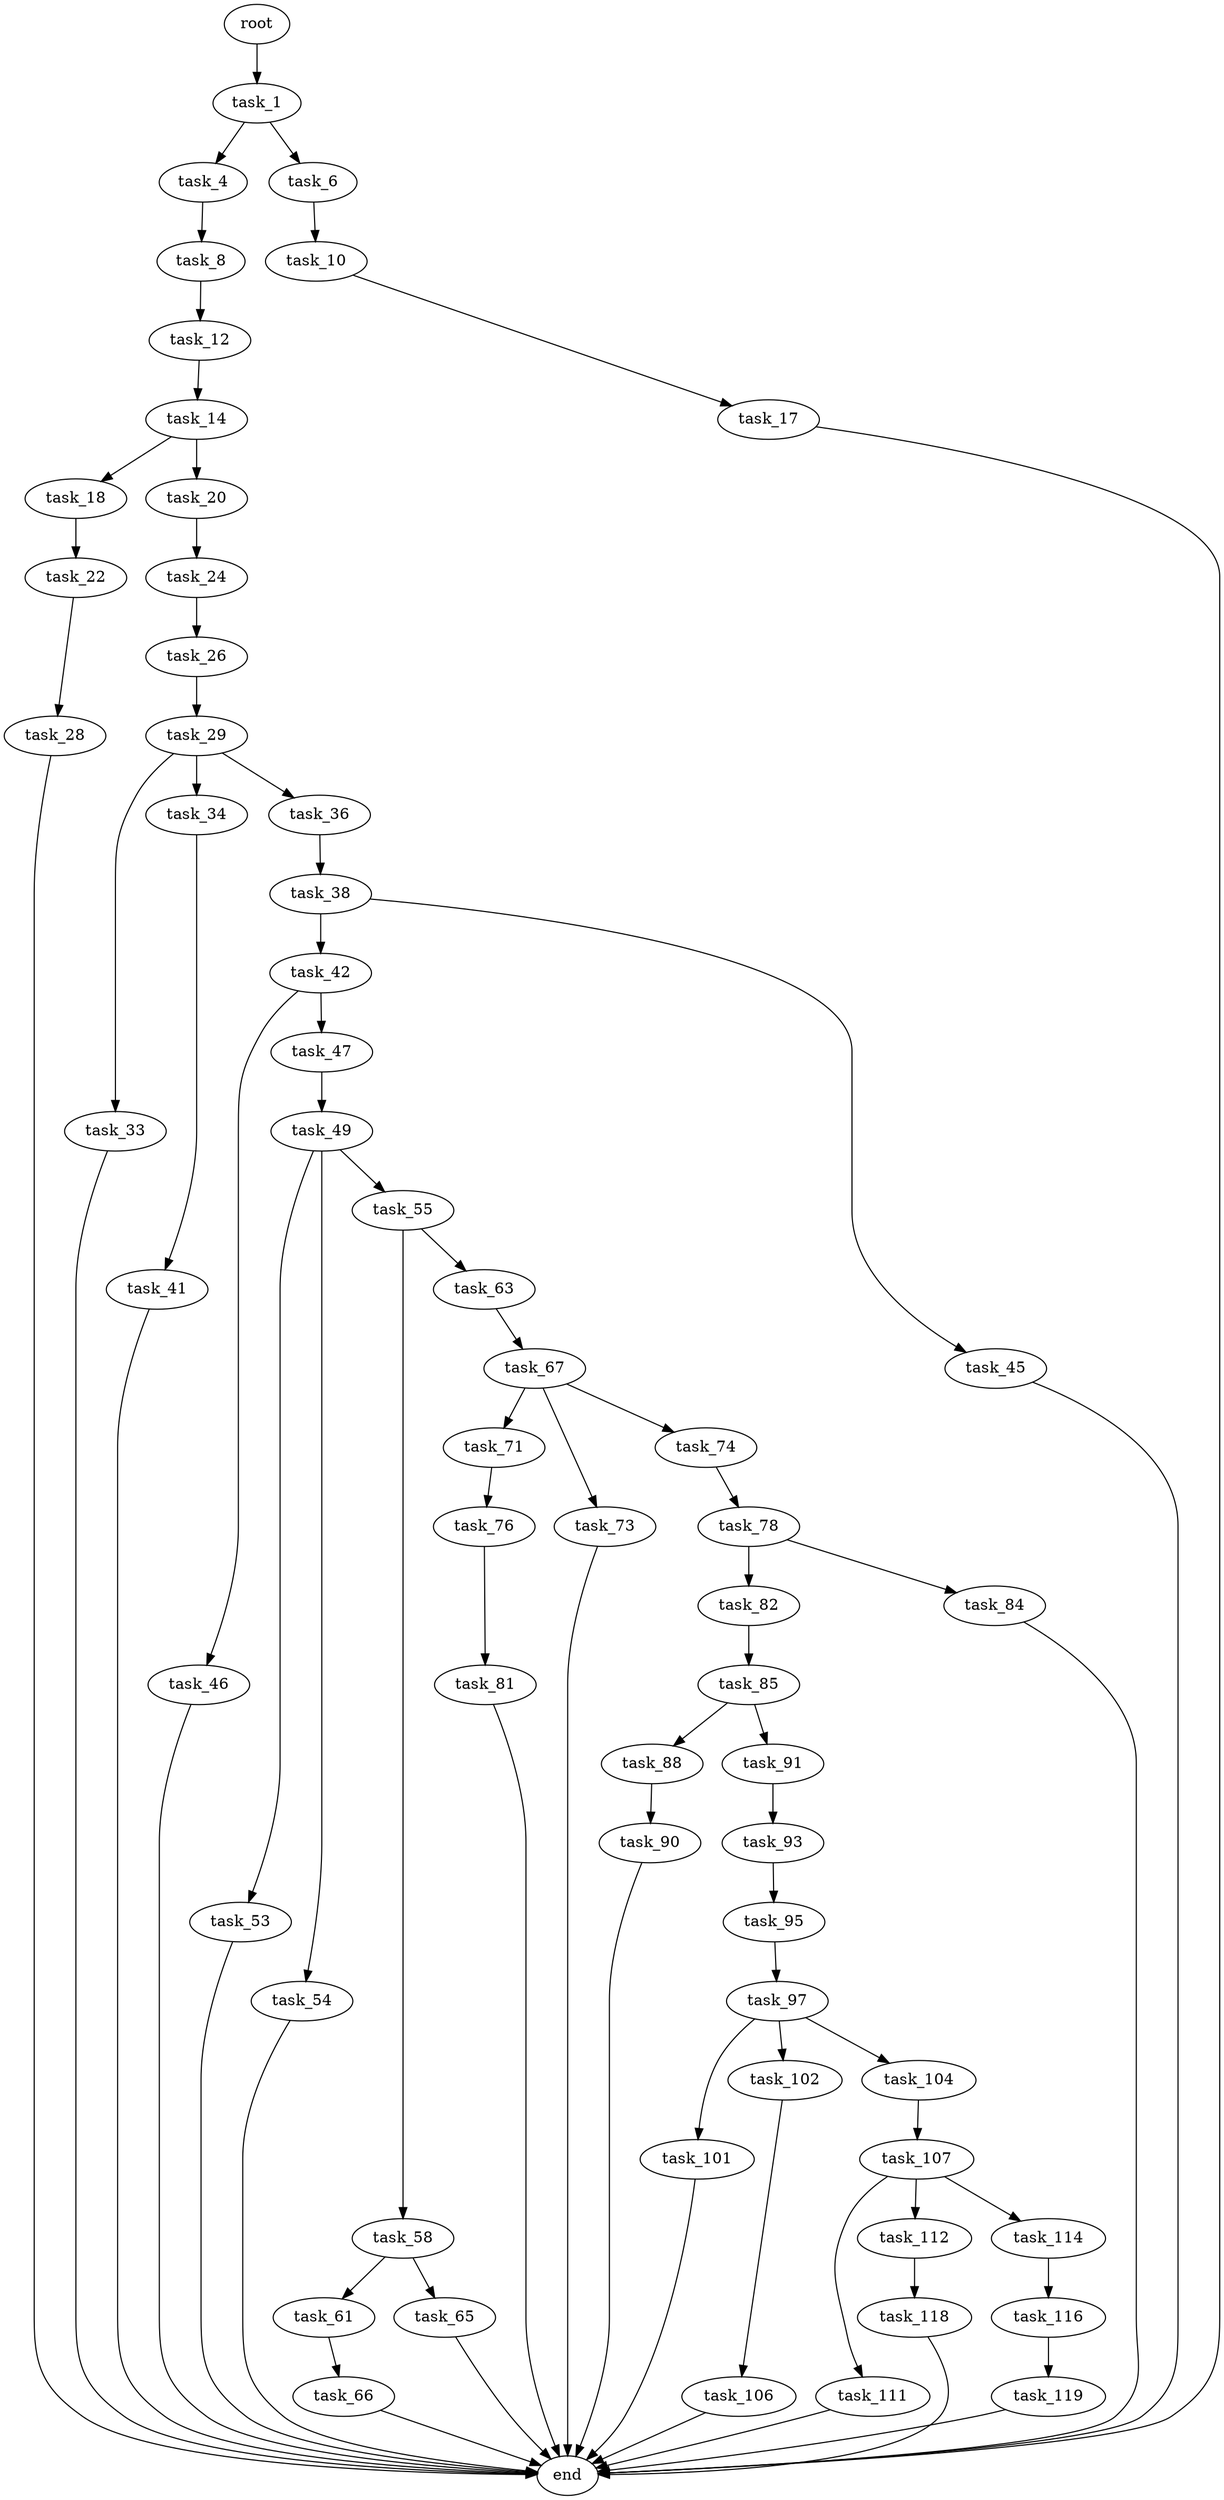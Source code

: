 digraph G {
  root [size="0.000000"];
  task_1 [size="1858593624.000000"];
  task_4 [size="28991029248.000000"];
  task_6 [size="103025413788.000000"];
  task_8 [size="998094174.000000"];
  task_10 [size="2279301236.000000"];
  task_12 [size="782757789696.000000"];
  task_17 [size="68719476736.000000"];
  task_14 [size="153721863312.000000"];
  task_18 [size="679826253691.000000"];
  task_20 [size="782757789696.000000"];
  end [size="0.000000"];
  task_22 [size="8589934592.000000"];
  task_24 [size="194335230036.000000"];
  task_28 [size="794354015.000000"];
  task_26 [size="1071090191.000000"];
  task_29 [size="8589934592.000000"];
  task_33 [size="78777865873.000000"];
  task_34 [size="996146593830.000000"];
  task_36 [size="123927204552.000000"];
  task_41 [size="391934006568.000000"];
  task_38 [size="12989828313.000000"];
  task_42 [size="134217728000.000000"];
  task_45 [size="11761803262.000000"];
  task_46 [size="85740852196.000000"];
  task_47 [size="16114071044.000000"];
  task_49 [size="47150701944.000000"];
  task_53 [size="308007091068.000000"];
  task_54 [size="971645372571.000000"];
  task_55 [size="5545602368.000000"];
  task_58 [size="626592141746.000000"];
  task_63 [size="16421492661.000000"];
  task_61 [size="549755813888.000000"];
  task_65 [size="16834855734.000000"];
  task_66 [size="68719476736.000000"];
  task_67 [size="1073741824000.000000"];
  task_71 [size="219190217033.000000"];
  task_73 [size="77437870128.000000"];
  task_74 [size="134217728000.000000"];
  task_76 [size="611957044414.000000"];
  task_78 [size="11049405101.000000"];
  task_81 [size="134217728000.000000"];
  task_82 [size="945279194107.000000"];
  task_84 [size="210008709715.000000"];
  task_85 [size="914653802.000000"];
  task_88 [size="8589934592.000000"];
  task_91 [size="134217728000.000000"];
  task_90 [size="378458019622.000000"];
  task_93 [size="8589934592.000000"];
  task_95 [size="6560671062.000000"];
  task_97 [size="71389761138.000000"];
  task_101 [size="549755813888.000000"];
  task_102 [size="21415061572.000000"];
  task_104 [size="103135778748.000000"];
  task_106 [size="2950500634.000000"];
  task_107 [size="2445297599.000000"];
  task_111 [size="549755813888.000000"];
  task_112 [size="749717507860.000000"];
  task_114 [size="679313354.000000"];
  task_118 [size="315131212290.000000"];
  task_116 [size="447124112072.000000"];
  task_119 [size="549755813888.000000"];

  root -> task_1 [size="1.000000"];
  task_1 -> task_4 [size="33554432.000000"];
  task_1 -> task_6 [size="33554432.000000"];
  task_4 -> task_8 [size="75497472.000000"];
  task_6 -> task_10 [size="134217728.000000"];
  task_8 -> task_12 [size="75497472.000000"];
  task_10 -> task_17 [size="75497472.000000"];
  task_12 -> task_14 [size="679477248.000000"];
  task_17 -> end [size="1.000000"];
  task_14 -> task_18 [size="134217728.000000"];
  task_14 -> task_20 [size="134217728.000000"];
  task_18 -> task_22 [size="838860800.000000"];
  task_20 -> task_24 [size="679477248.000000"];
  task_22 -> task_28 [size="33554432.000000"];
  task_24 -> task_26 [size="134217728.000000"];
  task_28 -> end [size="1.000000"];
  task_26 -> task_29 [size="33554432.000000"];
  task_29 -> task_33 [size="33554432.000000"];
  task_29 -> task_34 [size="33554432.000000"];
  task_29 -> task_36 [size="33554432.000000"];
  task_33 -> end [size="1.000000"];
  task_34 -> task_41 [size="679477248.000000"];
  task_36 -> task_38 [size="411041792.000000"];
  task_41 -> end [size="1.000000"];
  task_38 -> task_42 [size="411041792.000000"];
  task_38 -> task_45 [size="411041792.000000"];
  task_42 -> task_46 [size="209715200.000000"];
  task_42 -> task_47 [size="209715200.000000"];
  task_45 -> end [size="1.000000"];
  task_46 -> end [size="1.000000"];
  task_47 -> task_49 [size="679477248.000000"];
  task_49 -> task_53 [size="134217728.000000"];
  task_49 -> task_54 [size="134217728.000000"];
  task_49 -> task_55 [size="134217728.000000"];
  task_53 -> end [size="1.000000"];
  task_54 -> end [size="1.000000"];
  task_55 -> task_58 [size="134217728.000000"];
  task_55 -> task_63 [size="134217728.000000"];
  task_58 -> task_61 [size="411041792.000000"];
  task_58 -> task_65 [size="411041792.000000"];
  task_63 -> task_67 [size="301989888.000000"];
  task_61 -> task_66 [size="536870912.000000"];
  task_65 -> end [size="1.000000"];
  task_66 -> end [size="1.000000"];
  task_67 -> task_71 [size="838860800.000000"];
  task_67 -> task_73 [size="838860800.000000"];
  task_67 -> task_74 [size="838860800.000000"];
  task_71 -> task_76 [size="209715200.000000"];
  task_73 -> end [size="1.000000"];
  task_74 -> task_78 [size="209715200.000000"];
  task_76 -> task_81 [size="411041792.000000"];
  task_78 -> task_82 [size="411041792.000000"];
  task_78 -> task_84 [size="411041792.000000"];
  task_81 -> end [size="1.000000"];
  task_82 -> task_85 [size="679477248.000000"];
  task_84 -> end [size="1.000000"];
  task_85 -> task_88 [size="33554432.000000"];
  task_85 -> task_91 [size="33554432.000000"];
  task_88 -> task_90 [size="33554432.000000"];
  task_91 -> task_93 [size="209715200.000000"];
  task_90 -> end [size="1.000000"];
  task_93 -> task_95 [size="33554432.000000"];
  task_95 -> task_97 [size="134217728.000000"];
  task_97 -> task_101 [size="209715200.000000"];
  task_97 -> task_102 [size="209715200.000000"];
  task_97 -> task_104 [size="209715200.000000"];
  task_101 -> end [size="1.000000"];
  task_102 -> task_106 [size="838860800.000000"];
  task_104 -> task_107 [size="75497472.000000"];
  task_106 -> end [size="1.000000"];
  task_107 -> task_111 [size="75497472.000000"];
  task_107 -> task_112 [size="75497472.000000"];
  task_107 -> task_114 [size="75497472.000000"];
  task_111 -> end [size="1.000000"];
  task_112 -> task_118 [size="838860800.000000"];
  task_114 -> task_116 [size="33554432.000000"];
  task_118 -> end [size="1.000000"];
  task_116 -> task_119 [size="301989888.000000"];
  task_119 -> end [size="1.000000"];
}
